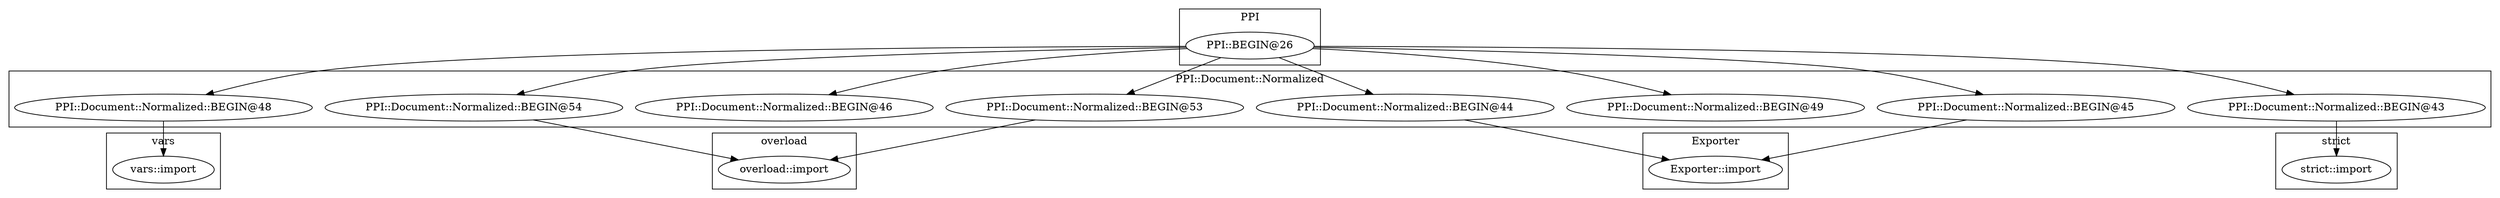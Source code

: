 digraph {
graph [overlap=false]
subgraph cluster_PPI_Document_Normalized {
	label="PPI::Document::Normalized";
	"PPI::Document::Normalized::BEGIN@48";
	"PPI::Document::Normalized::BEGIN@54";
	"PPI::Document::Normalized::BEGIN@49";
	"PPI::Document::Normalized::BEGIN@44";
	"PPI::Document::Normalized::BEGIN@45";
	"PPI::Document::Normalized::BEGIN@46";
	"PPI::Document::Normalized::BEGIN@43";
	"PPI::Document::Normalized::BEGIN@53";
}
subgraph cluster_Exporter {
	label="Exporter";
	"Exporter::import";
}
subgraph cluster_overload {
	label="overload";
	"overload::import";
}
subgraph cluster_vars {
	label="vars";
	"vars::import";
}
subgraph cluster_strict {
	label="strict";
	"strict::import";
}
subgraph cluster_PPI {
	label="PPI";
	"PPI::BEGIN@26";
}
"PPI::BEGIN@26" -> "PPI::Document::Normalized::BEGIN@46";
"PPI::Document::Normalized::BEGIN@54" -> "overload::import";
"PPI::Document::Normalized::BEGIN@53" -> "overload::import";
"PPI::BEGIN@26" -> "PPI::Document::Normalized::BEGIN@44";
"PPI::Document::Normalized::BEGIN@43" -> "strict::import";
"PPI::BEGIN@26" -> "PPI::Document::Normalized::BEGIN@54";
"PPI::BEGIN@26" -> "PPI::Document::Normalized::BEGIN@49";
"PPI::Document::Normalized::BEGIN@44" -> "Exporter::import";
"PPI::Document::Normalized::BEGIN@45" -> "Exporter::import";
"PPI::Document::Normalized::BEGIN@48" -> "vars::import";
"PPI::BEGIN@26" -> "PPI::Document::Normalized::BEGIN@45";
"PPI::BEGIN@26" -> "PPI::Document::Normalized::BEGIN@53";
"PPI::BEGIN@26" -> "PPI::Document::Normalized::BEGIN@48";
"PPI::BEGIN@26" -> "PPI::Document::Normalized::BEGIN@43";
}
